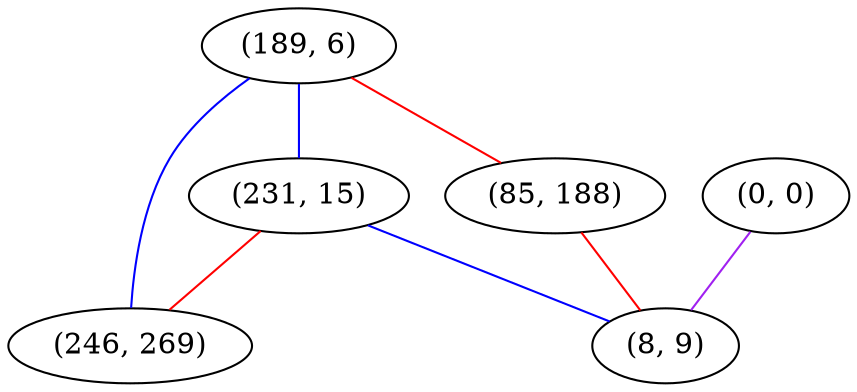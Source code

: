 graph "" {
"(189, 6)";
"(0, 0)";
"(231, 15)";
"(246, 269)";
"(85, 188)";
"(8, 9)";
"(189, 6)" -- "(85, 188)"  [color=red, key=0, weight=1];
"(189, 6)" -- "(231, 15)"  [color=blue, key=0, weight=3];
"(189, 6)" -- "(246, 269)"  [color=blue, key=0, weight=3];
"(0, 0)" -- "(8, 9)"  [color=purple, key=0, weight=4];
"(231, 15)" -- "(8, 9)"  [color=blue, key=0, weight=3];
"(231, 15)" -- "(246, 269)"  [color=red, key=0, weight=1];
"(85, 188)" -- "(8, 9)"  [color=red, key=0, weight=1];
}
